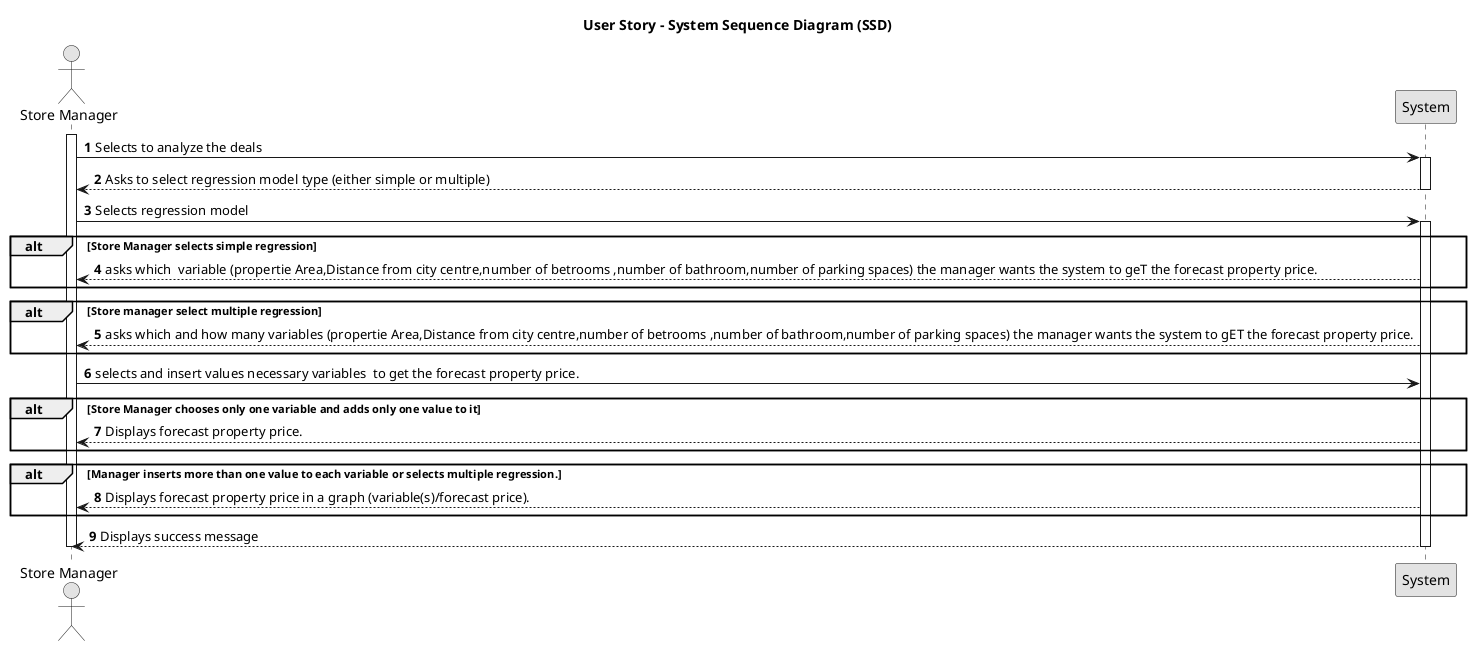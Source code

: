 @startuml
skinparam monochrome true
skinparam packageStyle rectangle
skinparam shadowing false

title User Story - System Sequence Diagram (SSD)

autonumber

actor "Store Manager" as Manager
participant "System" as System

activate Manager

Manager -> System: Selects to analyze the deals

activate System
System --> Manager: Asks to select regression model type (either simple or multiple)
deactivate System

Manager -> System: Selects regression model
alt Store Manager selects simple regression
activate System
System --> Manager : asks which  variable (propertie Area,Distance from city centre,number of betrooms ,number of bathroom,number of parking spaces) the manager wants the system to geT the forecast property price.
end alt

alt Store manager select multiple regression
System --> Manager :asks which and how many variables (propertie Area,Distance from city centre,number of betrooms ,number of bathroom,number of parking spaces) the manager wants the system to gET the forecast property price.
end alt
Manager -> System : selects and insert values necessary variables  to get the forecast property price.
   alt Store Manager chooses only one variable and adds only one value to it

System --> Manager: Displays forecast property price.


end alt

alt Manager inserts more than one value to each variable or selects multiple regression.
System --> Manager: Displays forecast property price in a graph (variable(s)/forecast price).

end alt
System --> Manager: Displays success message
deactivate System

deactivate Manager
@enduml
